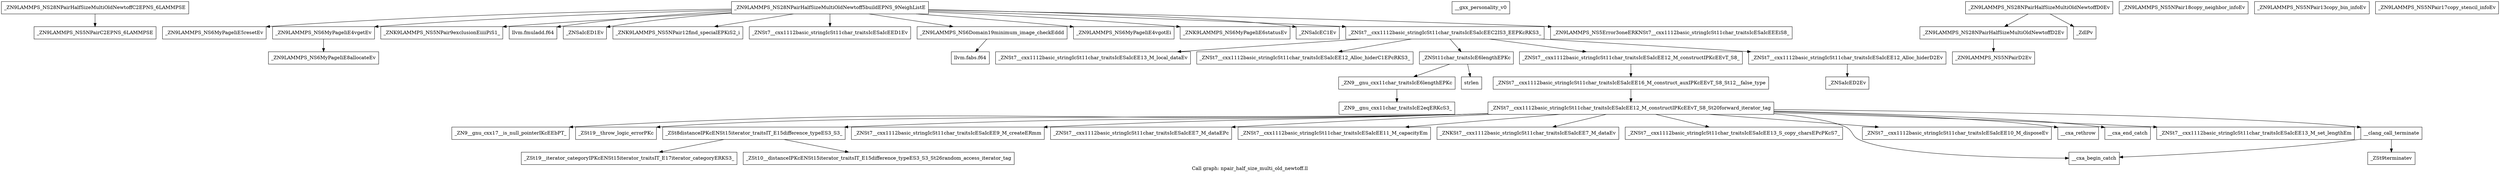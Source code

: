 digraph "Call graph: npair_half_size_multi_old_newtoff.ll" {
	label="Call graph: npair_half_size_multi_old_newtoff.ll";

	Node0x559312758ab0 [shape=record,label="{_ZN9LAMMPS_NS28NPairHalfSizeMultiOldNewtoffC2EPNS_6LAMMPSE}"];
	Node0x559312758ab0 -> Node0x5593127589a0;
	Node0x5593127589a0 [shape=record,label="{_ZN9LAMMPS_NS5NPairC2EPNS_6LAMMPSE}"];
	Node0x559312734c70 [shape=record,label="{_ZN9LAMMPS_NS28NPairHalfSizeMultiOldNewtoff5buildEPNS_9NeighListE}"];
	Node0x559312734c70 -> Node0x559312759140;
	Node0x559312734c70 -> Node0x559312758c40;
	Node0x559312734c70 -> Node0x559312758af0;
	Node0x559312734c70 -> Node0x55931273a0b0;
	Node0x559312734c70 -> Node0x55931271c280;
	Node0x559312734c70 -> Node0x5593127383f0;
	Node0x559312734c70 -> Node0x559312712790;
	Node0x559312734c70 -> Node0x559312710160;
	Node0x559312734c70 -> Node0x55931270aad0;
	Node0x559312734c70 -> Node0x55931270ab80;
	Node0x559312734c70 -> Node0x559312736980;
	Node0x559312734c70 -> Node0x55931274dc00;
	Node0x559312734c70 -> Node0x559312715500;
	Node0x559312759140 [shape=record,label="{_ZN9LAMMPS_NS6MyPageIiE5resetEv}"];
	Node0x55931271c280 [shape=record,label="{_ZNSaIcED1Ev}"];
	Node0x559312758c40 [shape=record,label="{_ZN9LAMMPS_NS6MyPageIiE4vgetEv}"];
	Node0x559312758c40 -> Node0x559312724ac0;
	Node0x559312758af0 [shape=record,label="{_ZNK9LAMMPS_NS5NPair9exclusionEiiiiPiS1_}"];
	Node0x55931273a0b0 [shape=record,label="{llvm.fmuladd.f64}"];
	Node0x5593127383f0 [shape=record,label="{_ZNK9LAMMPS_NS5NPair12find_specialEPKiS2_i}"];
	Node0x559312710160 [shape=record,label="{_ZN9LAMMPS_NS6Domain19minimum_image_checkEddd}"];
	Node0x559312710160 -> Node0x559312731cf0;
	Node0x55931270aad0 [shape=record,label="{_ZN9LAMMPS_NS6MyPageIiE4vgotEi}"];
	Node0x55931270ab80 [shape=record,label="{_ZNK9LAMMPS_NS6MyPageIiE6statusEv}"];
	Node0x559312715500 [shape=record,label="{_ZN9LAMMPS_NS5Error3oneERKNSt7__cxx1112basic_stringIcSt11char_traitsIcESaIcEEEiS8_}"];
	Node0x559312736980 [shape=record,label="{_ZNSaIcEC1Ev}"];
	Node0x55931274dc00 [shape=record,label="{_ZNSt7__cxx1112basic_stringIcSt11char_traitsIcESaIcEEC2IS3_EEPKcRKS3_}"];
	Node0x55931274dc00 -> Node0x559312737a80;
	Node0x55931274dc00 -> Node0x55931273a180;
	Node0x55931274dc00 -> Node0x559312747050;
	Node0x55931274dc00 -> Node0x559312743430;
	Node0x55931274dc00 -> Node0x5593127449a0;
	Node0x559312746da0 [shape=record,label="{__gxx_personality_v0}"];
	Node0x559312712790 [shape=record,label="{_ZNSt7__cxx1112basic_stringIcSt11char_traitsIcESaIcEED1Ev}"];
	Node0x559312748f70 [shape=record,label="{_ZN9LAMMPS_NS28NPairHalfSizeMultiOldNewtoffD2Ev}"];
	Node0x559312748f70 -> Node0x559312737990;
	Node0x55931274ae90 [shape=record,label="{_ZN9LAMMPS_NS28NPairHalfSizeMultiOldNewtoffD0Ev}"];
	Node0x55931274ae90 -> Node0x559312748f70;
	Node0x55931274ae90 -> Node0x55931274c420;
	Node0x559312748e80 [shape=record,label="{_ZN9LAMMPS_NS5NPair18copy_neighbor_infoEv}"];
	Node0x55931274d230 [shape=record,label="{_ZN9LAMMPS_NS5NPair13copy_bin_infoEv}"];
	Node0x55931274f0d0 [shape=record,label="{_ZN9LAMMPS_NS5NPair17copy_stencil_infoEv}"];
	Node0x559312731cf0 [shape=record,label="{llvm.fabs.f64}"];
	Node0x559312737990 [shape=record,label="{_ZN9LAMMPS_NS5NPairD2Ev}"];
	Node0x55931274c420 [shape=record,label="{_ZdlPv}"];
	Node0x559312724ac0 [shape=record,label="{_ZN9LAMMPS_NS6MyPageIiE8allocateEv}"];
	Node0x559312737a80 [shape=record,label="{_ZNSt7__cxx1112basic_stringIcSt11char_traitsIcESaIcEE13_M_local_dataEv}"];
	Node0x55931273a180 [shape=record,label="{_ZNSt7__cxx1112basic_stringIcSt11char_traitsIcESaIcEE12_Alloc_hiderC1EPcRKS3_}"];
	Node0x559312743430 [shape=record,label="{_ZNSt7__cxx1112basic_stringIcSt11char_traitsIcESaIcEE12_M_constructIPKcEEvT_S8_}"];
	Node0x559312743430 -> Node0x55931274fa40;
	Node0x559312747050 [shape=record,label="{_ZNSt11char_traitsIcE6lengthEPKc}"];
	Node0x559312747050 -> Node0x559312754190;
	Node0x559312747050 -> Node0x5593127507b0;
	Node0x5593127449a0 [shape=record,label="{_ZNSt7__cxx1112basic_stringIcSt11char_traitsIcESaIcEE12_Alloc_hiderD2Ev}"];
	Node0x5593127449a0 -> Node0x559312731630;
	Node0x55931274fa40 [shape=record,label="{_ZNSt7__cxx1112basic_stringIcSt11char_traitsIcESaIcEE16_M_construct_auxIPKcEEvT_S8_St12__false_type}"];
	Node0x55931274fa40 -> Node0x559312749fa0;
	Node0x559312749fa0 [shape=record,label="{_ZNSt7__cxx1112basic_stringIcSt11char_traitsIcESaIcEE12_M_constructIPKcEEvT_S8_St20forward_iterator_tag}"];
	Node0x559312749fa0 -> Node0x559312752720;
	Node0x559312749fa0 -> Node0x55931274a500;
	Node0x559312749fa0 -> Node0x55931274a9c0;
	Node0x559312749fa0 -> Node0x5593127533e0;
	Node0x559312749fa0 -> Node0x55931274a160;
	Node0x559312749fa0 -> Node0x559312764c10;
	Node0x559312749fa0 -> Node0x559312764c90;
	Node0x559312749fa0 -> Node0x559312764d10;
	Node0x559312749fa0 -> Node0x559312764d90;
	Node0x559312749fa0 -> Node0x559312764e10;
	Node0x559312749fa0 -> Node0x559312764e90;
	Node0x559312749fa0 -> Node0x55931272fb00;
	Node0x559312749fa0 -> Node0x5593127521e0;
	Node0x559312749fa0 -> Node0x55931274acd0;
	Node0x559312752720 [shape=record,label="{_ZN9__gnu_cxx17__is_null_pointerIKcEEbPT_}"];
	Node0x55931274a500 [shape=record,label="{_ZSt19__throw_logic_errorPKc}"];
	Node0x55931274a9c0 [shape=record,label="{_ZSt8distanceIPKcENSt15iterator_traitsIT_E15difference_typeES3_S3_}"];
	Node0x55931274a9c0 -> Node0x55931274b230;
	Node0x55931274a9c0 -> Node0x5593127570d0;
	Node0x55931274a160 [shape=record,label="{_ZNSt7__cxx1112basic_stringIcSt11char_traitsIcESaIcEE7_M_dataEPc}"];
	Node0x5593127533e0 [shape=record,label="{_ZNSt7__cxx1112basic_stringIcSt11char_traitsIcESaIcEE9_M_createERmm}"];
	Node0x559312764c10 [shape=record,label="{_ZNSt7__cxx1112basic_stringIcSt11char_traitsIcESaIcEE11_M_capacityEm}"];
	Node0x559312764d10 [shape=record,label="{_ZNSt7__cxx1112basic_stringIcSt11char_traitsIcESaIcEE13_S_copy_charsEPcPKcS7_}"];
	Node0x559312764c90 [shape=record,label="{_ZNKSt7__cxx1112basic_stringIcSt11char_traitsIcESaIcEE7_M_dataEv}"];
	Node0x559312764d90 [shape=record,label="{__cxa_begin_catch}"];
	Node0x559312764e10 [shape=record,label="{_ZNSt7__cxx1112basic_stringIcSt11char_traitsIcESaIcEE10_M_disposeEv}"];
	Node0x559312764e90 [shape=record,label="{__cxa_rethrow}"];
	Node0x55931272fb00 [shape=record,label="{__cxa_end_catch}"];
	Node0x55931274acd0 [shape=record,label="{__clang_call_terminate}"];
	Node0x55931274acd0 -> Node0x559312764d90;
	Node0x55931274acd0 -> Node0x55931270c9c0;
	Node0x55931270c9c0 [shape=record,label="{_ZSt9terminatev}"];
	Node0x5593127521e0 [shape=record,label="{_ZNSt7__cxx1112basic_stringIcSt11char_traitsIcESaIcEE13_M_set_lengthEm}"];
	Node0x5593127570d0 [shape=record,label="{_ZSt10__distanceIPKcENSt15iterator_traitsIT_E15difference_typeES3_S3_St26random_access_iterator_tag}"];
	Node0x55931274b230 [shape=record,label="{_ZSt19__iterator_categoryIPKcENSt15iterator_traitsIT_E17iterator_categoryERKS3_}"];
	Node0x559312754190 [shape=record,label="{_ZN9__gnu_cxx11char_traitsIcE6lengthEPKc}"];
	Node0x559312754190 -> Node0x5593126c6330;
	Node0x5593127507b0 [shape=record,label="{strlen}"];
	Node0x5593126c6330 [shape=record,label="{_ZN9__gnu_cxx11char_traitsIcE2eqERKcS3_}"];
	Node0x559312731630 [shape=record,label="{_ZNSaIcED2Ev}"];
}
